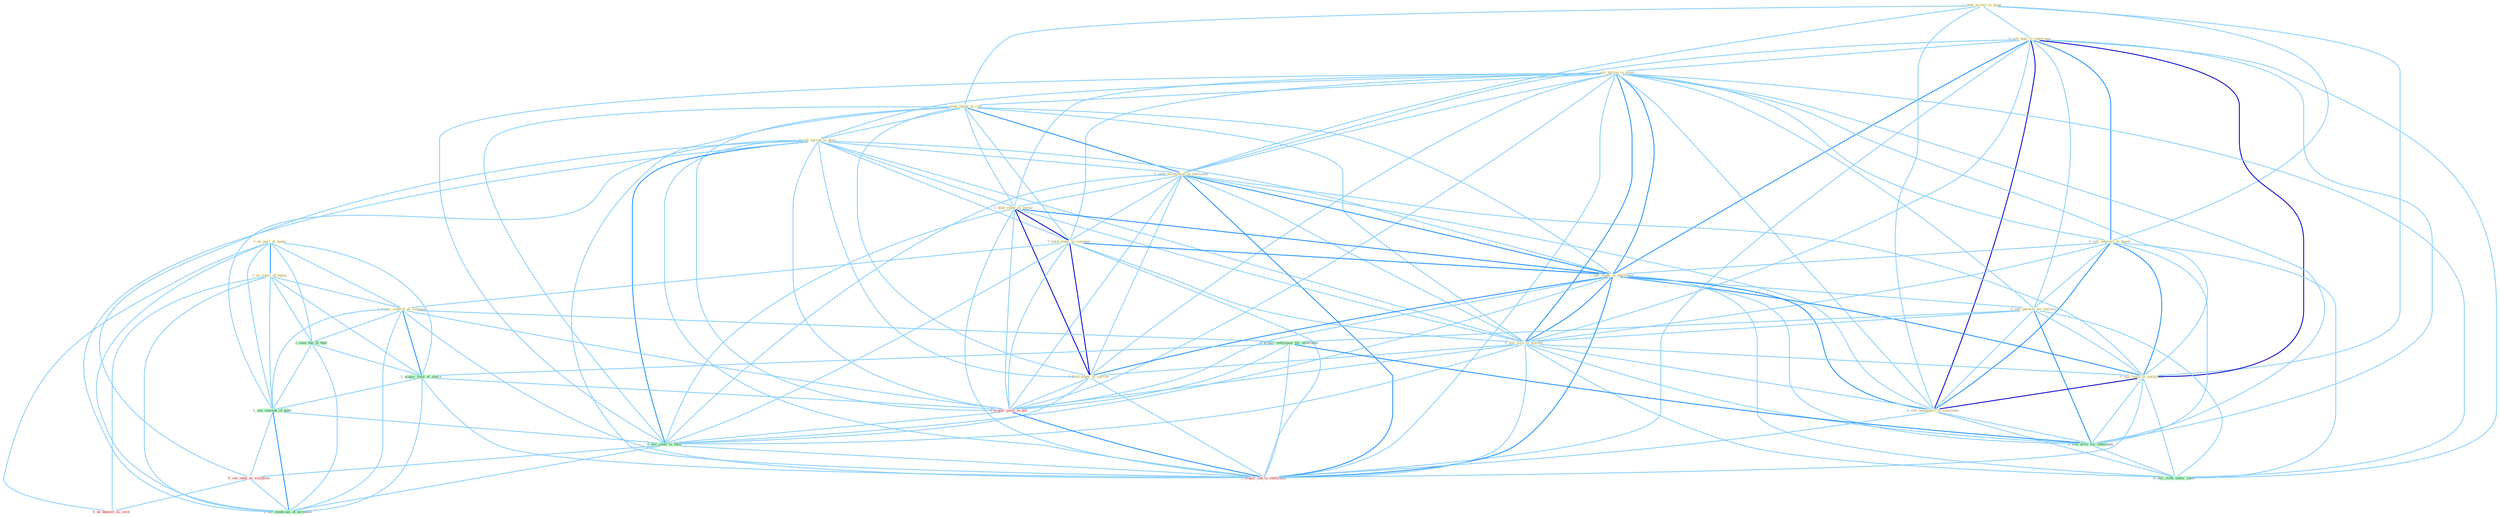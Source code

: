 Graph G{ 
    node
    [shape=polygon,style=filled,width=.5,height=.06,color="#BDFCC9",fixedsize=true,fontsize=4,
    fontcolor="#2f4f4f"];
    {node
    [color="#ffffe0", fontcolor="#8b7d6b"] "1_seek_access_to_kind " "0_sell_busi_to_entitynam " "1_sell_billion_in_asset " "0_sell_interest_to_buyer " "1_us_part_of_name " "1_seek_chang_in_rule " "0_see_spring_in_glori " "1_us_some_of_equip " "0_seek_accommod_in_entitynam " "1_hold_stake_in_ventur " "0_hold_stake_in_compani " "1_acquir_control_of_compani " "1_sell_stake_in_entitynam " "0_sell_portion_for_million " "0_sell_issu_in_market " "0_sell_build_to_entitynam " "0_hold_stake_in_carrier " "0_sell_headquart_to_entitynam "}
{node [color="#fff0f5", fontcolor="#b22222"] "0_acquir_posit_in_bid " "0_see_shop_as_symptom " "1_acquir_lab_in_entitynam " "0_us_deposit_as_cach "}
edge [color="#B0E2FF"];

	"1_seek_access_to_kind " -- "0_sell_busi_to_entitynam " [w="1", color="#87cefa" ];
	"1_seek_access_to_kind " -- "0_sell_interest_to_buyer " [w="1", color="#87cefa" ];
	"1_seek_access_to_kind " -- "1_seek_chang_in_rule " [w="1", color="#87cefa" ];
	"1_seek_access_to_kind " -- "0_seek_accommod_in_entitynam " [w="1", color="#87cefa" ];
	"1_seek_access_to_kind " -- "0_sell_build_to_entitynam " [w="1", color="#87cefa" ];
	"1_seek_access_to_kind " -- "0_sell_headquart_to_entitynam " [w="1", color="#87cefa" ];
	"0_sell_busi_to_entitynam " -- "1_sell_billion_in_asset " [w="1", color="#87cefa" ];
	"0_sell_busi_to_entitynam " -- "0_sell_interest_to_buyer " [w="2", color="#1e90ff" , len=0.8];
	"0_sell_busi_to_entitynam " -- "0_seek_accommod_in_entitynam " [w="1", color="#87cefa" ];
	"0_sell_busi_to_entitynam " -- "1_sell_stake_in_entitynam " [w="2", color="#1e90ff" , len=0.8];
	"0_sell_busi_to_entitynam " -- "0_sell_portion_for_million " [w="1", color="#87cefa" ];
	"0_sell_busi_to_entitynam " -- "0_sell_issu_in_market " [w="1", color="#87cefa" ];
	"0_sell_busi_to_entitynam " -- "0_sell_build_to_entitynam " [w="3", color="#0000cd" , len=0.6];
	"0_sell_busi_to_entitynam " -- "0_sell_headquart_to_entitynam " [w="3", color="#0000cd" , len=0.6];
	"0_sell_busi_to_entitynam " -- "0_sell_divis_for_othernum " [w="1", color="#87cefa" ];
	"0_sell_busi_to_entitynam " -- "0_sell_cloth_under_label " [w="1", color="#87cefa" ];
	"0_sell_busi_to_entitynam " -- "1_acquir_lab_in_entitynam " [w="1", color="#87cefa" ];
	"1_sell_billion_in_asset " -- "0_sell_interest_to_buyer " [w="1", color="#87cefa" ];
	"1_sell_billion_in_asset " -- "1_seek_chang_in_rule " [w="1", color="#87cefa" ];
	"1_sell_billion_in_asset " -- "0_see_spring_in_glori " [w="1", color="#87cefa" ];
	"1_sell_billion_in_asset " -- "0_seek_accommod_in_entitynam " [w="1", color="#87cefa" ];
	"1_sell_billion_in_asset " -- "1_hold_stake_in_ventur " [w="1", color="#87cefa" ];
	"1_sell_billion_in_asset " -- "0_hold_stake_in_compani " [w="1", color="#87cefa" ];
	"1_sell_billion_in_asset " -- "1_sell_stake_in_entitynam " [w="2", color="#1e90ff" , len=0.8];
	"1_sell_billion_in_asset " -- "0_sell_portion_for_million " [w="1", color="#87cefa" ];
	"1_sell_billion_in_asset " -- "0_sell_issu_in_market " [w="2", color="#1e90ff" , len=0.8];
	"1_sell_billion_in_asset " -- "0_sell_build_to_entitynam " [w="1", color="#87cefa" ];
	"1_sell_billion_in_asset " -- "0_hold_stake_in_carrier " [w="1", color="#87cefa" ];
	"1_sell_billion_in_asset " -- "0_sell_headquart_to_entitynam " [w="1", color="#87cefa" ];
	"1_sell_billion_in_asset " -- "0_sell_divis_for_othernum " [w="1", color="#87cefa" ];
	"1_sell_billion_in_asset " -- "0_sell_cloth_under_label " [w="1", color="#87cefa" ];
	"1_sell_billion_in_asset " -- "0_acquir_posit_in_bid " [w="1", color="#87cefa" ];
	"1_sell_billion_in_asset " -- "0_see_chief_in_futur " [w="1", color="#87cefa" ];
	"1_sell_billion_in_asset " -- "1_acquir_lab_in_entitynam " [w="1", color="#87cefa" ];
	"0_sell_interest_to_buyer " -- "1_sell_stake_in_entitynam " [w="1", color="#87cefa" ];
	"0_sell_interest_to_buyer " -- "0_sell_portion_for_million " [w="1", color="#87cefa" ];
	"0_sell_interest_to_buyer " -- "0_sell_issu_in_market " [w="1", color="#87cefa" ];
	"0_sell_interest_to_buyer " -- "0_sell_build_to_entitynam " [w="2", color="#1e90ff" , len=0.8];
	"0_sell_interest_to_buyer " -- "0_sell_headquart_to_entitynam " [w="2", color="#1e90ff" , len=0.8];
	"0_sell_interest_to_buyer " -- "0_sell_divis_for_othernum " [w="1", color="#87cefa" ];
	"0_sell_interest_to_buyer " -- "0_sell_cloth_under_label " [w="1", color="#87cefa" ];
	"1_us_part_of_name " -- "1_us_some_of_equip " [w="2", color="#1e90ff" , len=0.8];
	"1_us_part_of_name " -- "1_acquir_control_of_compani " [w="1", color="#87cefa" ];
	"1_us_part_of_name " -- "1_seen_the_of_that " [w="1", color="#87cefa" ];
	"1_us_part_of_name " -- "1_acquir_total_of_share " [w="1", color="#87cefa" ];
	"1_us_part_of_name " -- "1_see_concept_of_both " [w="1", color="#87cefa" ];
	"1_us_part_of_name " -- "0_us_deposit_as_cach " [w="1", color="#87cefa" ];
	"1_us_part_of_name " -- "1_see_modicum_of_normalci " [w="1", color="#87cefa" ];
	"1_seek_chang_in_rule " -- "0_see_spring_in_glori " [w="1", color="#87cefa" ];
	"1_seek_chang_in_rule " -- "0_seek_accommod_in_entitynam " [w="2", color="#1e90ff" , len=0.8];
	"1_seek_chang_in_rule " -- "1_hold_stake_in_ventur " [w="1", color="#87cefa" ];
	"1_seek_chang_in_rule " -- "0_hold_stake_in_compani " [w="1", color="#87cefa" ];
	"1_seek_chang_in_rule " -- "1_sell_stake_in_entitynam " [w="1", color="#87cefa" ];
	"1_seek_chang_in_rule " -- "0_sell_issu_in_market " [w="1", color="#87cefa" ];
	"1_seek_chang_in_rule " -- "0_hold_stake_in_carrier " [w="1", color="#87cefa" ];
	"1_seek_chang_in_rule " -- "0_acquir_posit_in_bid " [w="1", color="#87cefa" ];
	"1_seek_chang_in_rule " -- "0_see_chief_in_futur " [w="1", color="#87cefa" ];
	"1_seek_chang_in_rule " -- "1_acquir_lab_in_entitynam " [w="1", color="#87cefa" ];
	"0_see_spring_in_glori " -- "0_seek_accommod_in_entitynam " [w="1", color="#87cefa" ];
	"0_see_spring_in_glori " -- "1_hold_stake_in_ventur " [w="1", color="#87cefa" ];
	"0_see_spring_in_glori " -- "0_hold_stake_in_compani " [w="1", color="#87cefa" ];
	"0_see_spring_in_glori " -- "1_sell_stake_in_entitynam " [w="1", color="#87cefa" ];
	"0_see_spring_in_glori " -- "0_sell_issu_in_market " [w="1", color="#87cefa" ];
	"0_see_spring_in_glori " -- "0_hold_stake_in_carrier " [w="1", color="#87cefa" ];
	"0_see_spring_in_glori " -- "0_acquir_posit_in_bid " [w="1", color="#87cefa" ];
	"0_see_spring_in_glori " -- "1_see_concept_of_both " [w="1", color="#87cefa" ];
	"0_see_spring_in_glori " -- "0_see_chief_in_futur " [w="2", color="#1e90ff" , len=0.8];
	"0_see_spring_in_glori " -- "0_see_shop_as_symptom " [w="1", color="#87cefa" ];
	"0_see_spring_in_glori " -- "1_acquir_lab_in_entitynam " [w="1", color="#87cefa" ];
	"0_see_spring_in_glori " -- "1_see_modicum_of_normalci " [w="1", color="#87cefa" ];
	"1_us_some_of_equip " -- "1_acquir_control_of_compani " [w="1", color="#87cefa" ];
	"1_us_some_of_equip " -- "1_seen_the_of_that " [w="1", color="#87cefa" ];
	"1_us_some_of_equip " -- "1_acquir_total_of_share " [w="1", color="#87cefa" ];
	"1_us_some_of_equip " -- "1_see_concept_of_both " [w="1", color="#87cefa" ];
	"1_us_some_of_equip " -- "0_us_deposit_as_cach " [w="1", color="#87cefa" ];
	"1_us_some_of_equip " -- "1_see_modicum_of_normalci " [w="1", color="#87cefa" ];
	"0_seek_accommod_in_entitynam " -- "1_hold_stake_in_ventur " [w="1", color="#87cefa" ];
	"0_seek_accommod_in_entitynam " -- "0_hold_stake_in_compani " [w="1", color="#87cefa" ];
	"0_seek_accommod_in_entitynam " -- "1_sell_stake_in_entitynam " [w="2", color="#1e90ff" , len=0.8];
	"0_seek_accommod_in_entitynam " -- "0_sell_issu_in_market " [w="1", color="#87cefa" ];
	"0_seek_accommod_in_entitynam " -- "0_sell_build_to_entitynam " [w="1", color="#87cefa" ];
	"0_seek_accommod_in_entitynam " -- "0_hold_stake_in_carrier " [w="1", color="#87cefa" ];
	"0_seek_accommod_in_entitynam " -- "0_sell_headquart_to_entitynam " [w="1", color="#87cefa" ];
	"0_seek_accommod_in_entitynam " -- "0_acquir_posit_in_bid " [w="1", color="#87cefa" ];
	"0_seek_accommod_in_entitynam " -- "0_see_chief_in_futur " [w="1", color="#87cefa" ];
	"0_seek_accommod_in_entitynam " -- "1_acquir_lab_in_entitynam " [w="2", color="#1e90ff" , len=0.8];
	"1_hold_stake_in_ventur " -- "0_hold_stake_in_compani " [w="3", color="#0000cd" , len=0.6];
	"1_hold_stake_in_ventur " -- "1_sell_stake_in_entitynam " [w="2", color="#1e90ff" , len=0.8];
	"1_hold_stake_in_ventur " -- "0_sell_issu_in_market " [w="1", color="#87cefa" ];
	"1_hold_stake_in_ventur " -- "0_hold_stake_in_carrier " [w="3", color="#0000cd" , len=0.6];
	"1_hold_stake_in_ventur " -- "0_acquir_posit_in_bid " [w="1", color="#87cefa" ];
	"1_hold_stake_in_ventur " -- "0_see_chief_in_futur " [w="1", color="#87cefa" ];
	"1_hold_stake_in_ventur " -- "1_acquir_lab_in_entitynam " [w="1", color="#87cefa" ];
	"0_hold_stake_in_compani " -- "1_acquir_control_of_compani " [w="1", color="#87cefa" ];
	"0_hold_stake_in_compani " -- "1_sell_stake_in_entitynam " [w="2", color="#1e90ff" , len=0.8];
	"0_hold_stake_in_compani " -- "0_sell_issu_in_market " [w="1", color="#87cefa" ];
	"0_hold_stake_in_compani " -- "0_hold_stake_in_carrier " [w="3", color="#0000cd" , len=0.6];
	"0_hold_stake_in_compani " -- "0_acquir_posit_in_bid " [w="1", color="#87cefa" ];
	"0_hold_stake_in_compani " -- "0_see_chief_in_futur " [w="1", color="#87cefa" ];
	"0_hold_stake_in_compani " -- "1_acquir_lab_in_entitynam " [w="1", color="#87cefa" ];
	"1_acquir_control_of_compani " -- "0_acquir_entitynam_for_othernum " [w="1", color="#87cefa" ];
	"1_acquir_control_of_compani " -- "1_seen_the_of_that " [w="1", color="#87cefa" ];
	"1_acquir_control_of_compani " -- "1_acquir_total_of_share " [w="2", color="#1e90ff" , len=0.8];
	"1_acquir_control_of_compani " -- "0_acquir_posit_in_bid " [w="1", color="#87cefa" ];
	"1_acquir_control_of_compani " -- "1_see_concept_of_both " [w="1", color="#87cefa" ];
	"1_acquir_control_of_compani " -- "1_acquir_lab_in_entitynam " [w="1", color="#87cefa" ];
	"1_acquir_control_of_compani " -- "1_see_modicum_of_normalci " [w="1", color="#87cefa" ];
	"1_sell_stake_in_entitynam " -- "0_sell_portion_for_million " [w="1", color="#87cefa" ];
	"1_sell_stake_in_entitynam " -- "0_sell_issu_in_market " [w="2", color="#1e90ff" , len=0.8];
	"1_sell_stake_in_entitynam " -- "0_sell_build_to_entitynam " [w="2", color="#1e90ff" , len=0.8];
	"1_sell_stake_in_entitynam " -- "0_hold_stake_in_carrier " [w="2", color="#1e90ff" , len=0.8];
	"1_sell_stake_in_entitynam " -- "0_sell_headquart_to_entitynam " [w="2", color="#1e90ff" , len=0.8];
	"1_sell_stake_in_entitynam " -- "0_sell_divis_for_othernum " [w="1", color="#87cefa" ];
	"1_sell_stake_in_entitynam " -- "0_sell_cloth_under_label " [w="1", color="#87cefa" ];
	"1_sell_stake_in_entitynam " -- "0_acquir_posit_in_bid " [w="1", color="#87cefa" ];
	"1_sell_stake_in_entitynam " -- "0_see_chief_in_futur " [w="1", color="#87cefa" ];
	"1_sell_stake_in_entitynam " -- "1_acquir_lab_in_entitynam " [w="2", color="#1e90ff" , len=0.8];
	"0_sell_portion_for_million " -- "0_sell_issu_in_market " [w="1", color="#87cefa" ];
	"0_sell_portion_for_million " -- "0_sell_build_to_entitynam " [w="1", color="#87cefa" ];
	"0_sell_portion_for_million " -- "0_sell_headquart_to_entitynam " [w="1", color="#87cefa" ];
	"0_sell_portion_for_million " -- "0_acquir_entitynam_for_othernum " [w="1", color="#87cefa" ];
	"0_sell_portion_for_million " -- "0_sell_divis_for_othernum " [w="2", color="#1e90ff" , len=0.8];
	"0_sell_portion_for_million " -- "0_sell_cloth_under_label " [w="1", color="#87cefa" ];
	"0_sell_issu_in_market " -- "0_sell_build_to_entitynam " [w="1", color="#87cefa" ];
	"0_sell_issu_in_market " -- "0_hold_stake_in_carrier " [w="1", color="#87cefa" ];
	"0_sell_issu_in_market " -- "0_sell_headquart_to_entitynam " [w="1", color="#87cefa" ];
	"0_sell_issu_in_market " -- "0_sell_divis_for_othernum " [w="1", color="#87cefa" ];
	"0_sell_issu_in_market " -- "0_sell_cloth_under_label " [w="1", color="#87cefa" ];
	"0_sell_issu_in_market " -- "0_acquir_posit_in_bid " [w="1", color="#87cefa" ];
	"0_sell_issu_in_market " -- "0_see_chief_in_futur " [w="1", color="#87cefa" ];
	"0_sell_issu_in_market " -- "1_acquir_lab_in_entitynam " [w="1", color="#87cefa" ];
	"0_sell_build_to_entitynam " -- "0_sell_headquart_to_entitynam " [w="3", color="#0000cd" , len=0.6];
	"0_sell_build_to_entitynam " -- "0_sell_divis_for_othernum " [w="1", color="#87cefa" ];
	"0_sell_build_to_entitynam " -- "0_sell_cloth_under_label " [w="1", color="#87cefa" ];
	"0_sell_build_to_entitynam " -- "1_acquir_lab_in_entitynam " [w="1", color="#87cefa" ];
	"0_hold_stake_in_carrier " -- "0_acquir_posit_in_bid " [w="1", color="#87cefa" ];
	"0_hold_stake_in_carrier " -- "0_see_chief_in_futur " [w="1", color="#87cefa" ];
	"0_hold_stake_in_carrier " -- "1_acquir_lab_in_entitynam " [w="1", color="#87cefa" ];
	"0_sell_headquart_to_entitynam " -- "0_sell_divis_for_othernum " [w="1", color="#87cefa" ];
	"0_sell_headquart_to_entitynam " -- "0_sell_cloth_under_label " [w="1", color="#87cefa" ];
	"0_sell_headquart_to_entitynam " -- "1_acquir_lab_in_entitynam " [w="1", color="#87cefa" ];
	"0_acquir_entitynam_for_othernum " -- "0_sell_divis_for_othernum " [w="2", color="#1e90ff" , len=0.8];
	"0_acquir_entitynam_for_othernum " -- "1_acquir_total_of_share " [w="1", color="#87cefa" ];
	"0_acquir_entitynam_for_othernum " -- "0_acquir_posit_in_bid " [w="1", color="#87cefa" ];
	"0_acquir_entitynam_for_othernum " -- "1_acquir_lab_in_entitynam " [w="1", color="#87cefa" ];
	"1_seen_the_of_that " -- "1_acquir_total_of_share " [w="1", color="#87cefa" ];
	"1_seen_the_of_that " -- "1_see_concept_of_both " [w="1", color="#87cefa" ];
	"1_seen_the_of_that " -- "1_see_modicum_of_normalci " [w="1", color="#87cefa" ];
	"0_sell_divis_for_othernum " -- "0_sell_cloth_under_label " [w="1", color="#87cefa" ];
	"1_acquir_total_of_share " -- "0_acquir_posit_in_bid " [w="1", color="#87cefa" ];
	"1_acquir_total_of_share " -- "1_see_concept_of_both " [w="1", color="#87cefa" ];
	"1_acquir_total_of_share " -- "1_acquir_lab_in_entitynam " [w="1", color="#87cefa" ];
	"1_acquir_total_of_share " -- "1_see_modicum_of_normalci " [w="1", color="#87cefa" ];
	"0_acquir_posit_in_bid " -- "0_see_chief_in_futur " [w="1", color="#87cefa" ];
	"0_acquir_posit_in_bid " -- "1_acquir_lab_in_entitynam " [w="2", color="#1e90ff" , len=0.8];
	"1_see_concept_of_both " -- "0_see_chief_in_futur " [w="1", color="#87cefa" ];
	"1_see_concept_of_both " -- "0_see_shop_as_symptom " [w="1", color="#87cefa" ];
	"1_see_concept_of_both " -- "1_see_modicum_of_normalci " [w="2", color="#1e90ff" , len=0.8];
	"0_see_chief_in_futur " -- "0_see_shop_as_symptom " [w="1", color="#87cefa" ];
	"0_see_chief_in_futur " -- "1_acquir_lab_in_entitynam " [w="1", color="#87cefa" ];
	"0_see_chief_in_futur " -- "1_see_modicum_of_normalci " [w="1", color="#87cefa" ];
	"0_see_shop_as_symptom " -- "0_us_deposit_as_cach " [w="1", color="#87cefa" ];
	"0_see_shop_as_symptom " -- "1_see_modicum_of_normalci " [w="1", color="#87cefa" ];
}